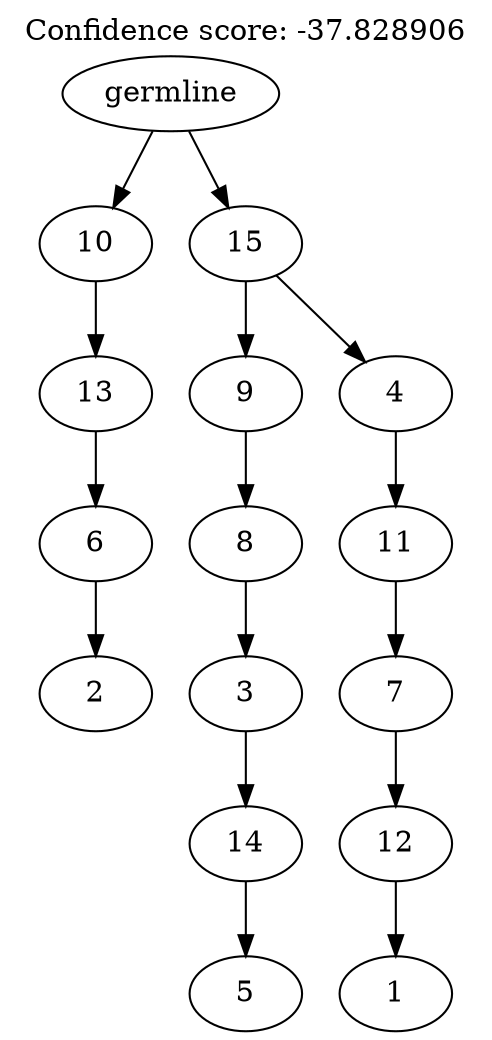 digraph g {
	"14" -> "15";
	"15" [label="2"];
	"13" -> "14";
	"14" [label="6"];
	"12" -> "13";
	"13" [label="13"];
	"10" -> "11";
	"11" [label="5"];
	"9" -> "10";
	"10" [label="14"];
	"8" -> "9";
	"9" [label="3"];
	"7" -> "8";
	"8" [label="8"];
	"5" -> "6";
	"6" [label="1"];
	"4" -> "5";
	"5" [label="12"];
	"3" -> "4";
	"4" [label="7"];
	"2" -> "3";
	"3" [label="11"];
	"1" -> "2";
	"2" [label="4"];
	"1" -> "7";
	"7" [label="9"];
	"0" -> "1";
	"1" [label="15"];
	"0" -> "12";
	"12" [label="10"];
	"0" [label="germline"];
	labelloc="t";
	label="Confidence score: -37.828906";
}
